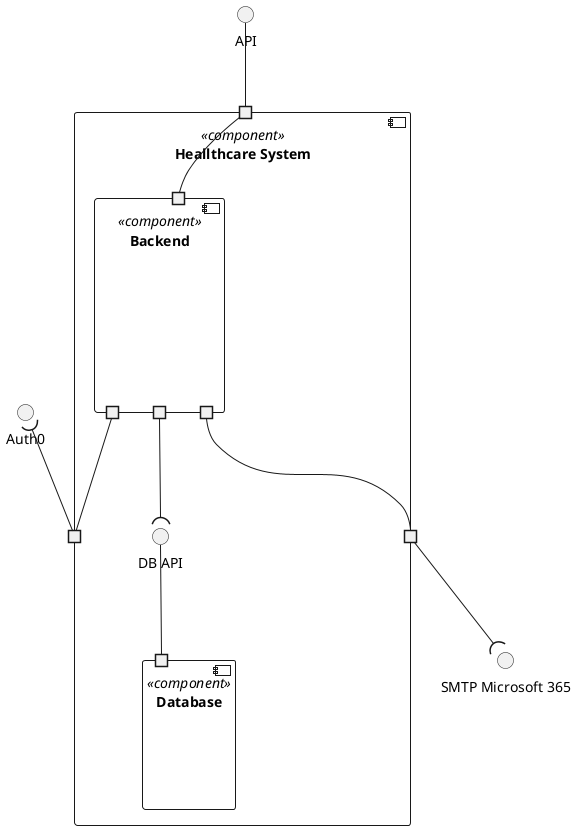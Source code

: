 @startuml logical-view
top to bottom direction
 
interface "API" as API
interface "Auth0" as AUTH0
interface "SMTP Microsoft 365" as SMTP
 
component "Heallthcare System" <<component>> {
  () "DB API" as DBAPI
  portin " " as PIAPI
  portout " " as POAUTH0
  portout " " as POSMTP
 
  component "Backend" <<component>> {
    portin " " as BEPI
    portout " " as BEPO
    portout " " as BEPOAUTH0
    portout " " as BEPOSMTP
  }
 
  component "Database" <<component>> {
    portin " " as DBPI
  }
 
}
 
API -- PIAPI
POAUTH0 -u-( AUTH0
BEPO --( DBAPI
BEPOAUTH0 -- POAUTH0
BEPI -- PIAPI
POSMTP --( SMTP
BEPOSMTP -- POSMTP
DBAPI -- DBPI
 
@enduml